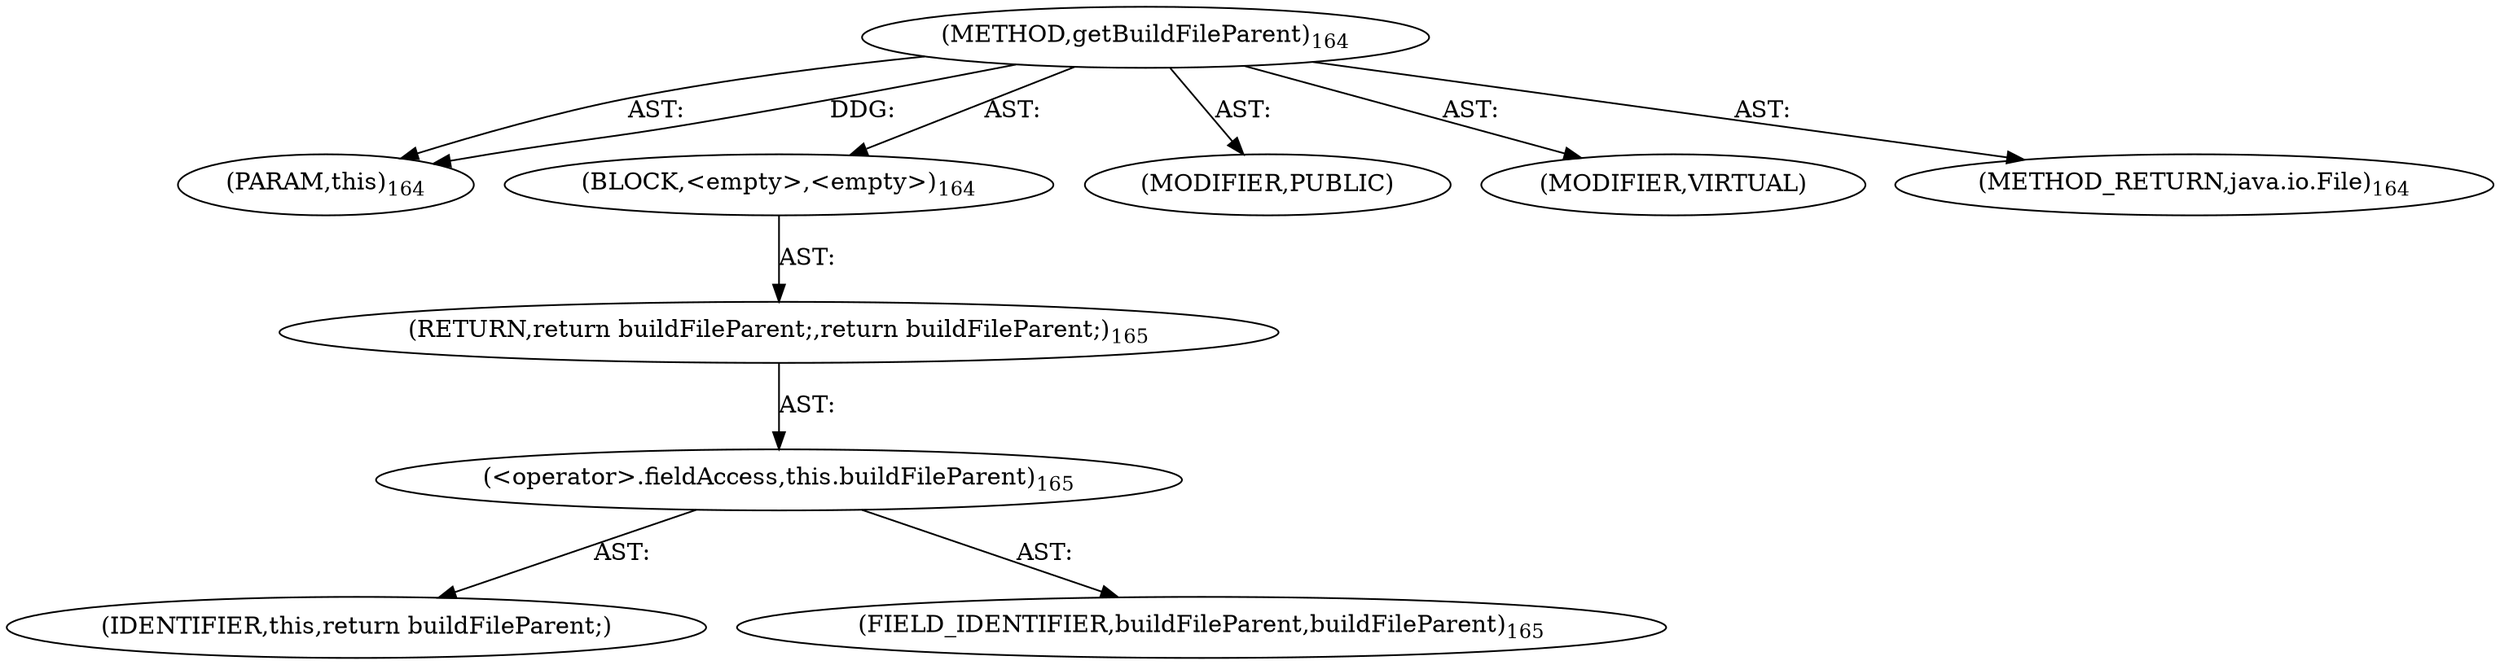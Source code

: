 digraph "getBuildFileParent" {  
"111669149699" [label = <(METHOD,getBuildFileParent)<SUB>164</SUB>> ]
"115964117002" [label = <(PARAM,this)<SUB>164</SUB>> ]
"25769803779" [label = <(BLOCK,&lt;empty&gt;,&lt;empty&gt;)<SUB>164</SUB>> ]
"146028888065" [label = <(RETURN,return buildFileParent;,return buildFileParent;)<SUB>165</SUB>> ]
"30064771114" [label = <(&lt;operator&gt;.fieldAccess,this.buildFileParent)<SUB>165</SUB>> ]
"68719476764" [label = <(IDENTIFIER,this,return buildFileParent;)> ]
"55834574867" [label = <(FIELD_IDENTIFIER,buildFileParent,buildFileParent)<SUB>165</SUB>> ]
"133143986193" [label = <(MODIFIER,PUBLIC)> ]
"133143986194" [label = <(MODIFIER,VIRTUAL)> ]
"128849018883" [label = <(METHOD_RETURN,java.io.File)<SUB>164</SUB>> ]
  "111669149699" -> "115964117002"  [ label = "AST: "] 
  "111669149699" -> "25769803779"  [ label = "AST: "] 
  "111669149699" -> "133143986193"  [ label = "AST: "] 
  "111669149699" -> "133143986194"  [ label = "AST: "] 
  "111669149699" -> "128849018883"  [ label = "AST: "] 
  "25769803779" -> "146028888065"  [ label = "AST: "] 
  "146028888065" -> "30064771114"  [ label = "AST: "] 
  "30064771114" -> "68719476764"  [ label = "AST: "] 
  "30064771114" -> "55834574867"  [ label = "AST: "] 
  "111669149699" -> "115964117002"  [ label = "DDG: "] 
}
